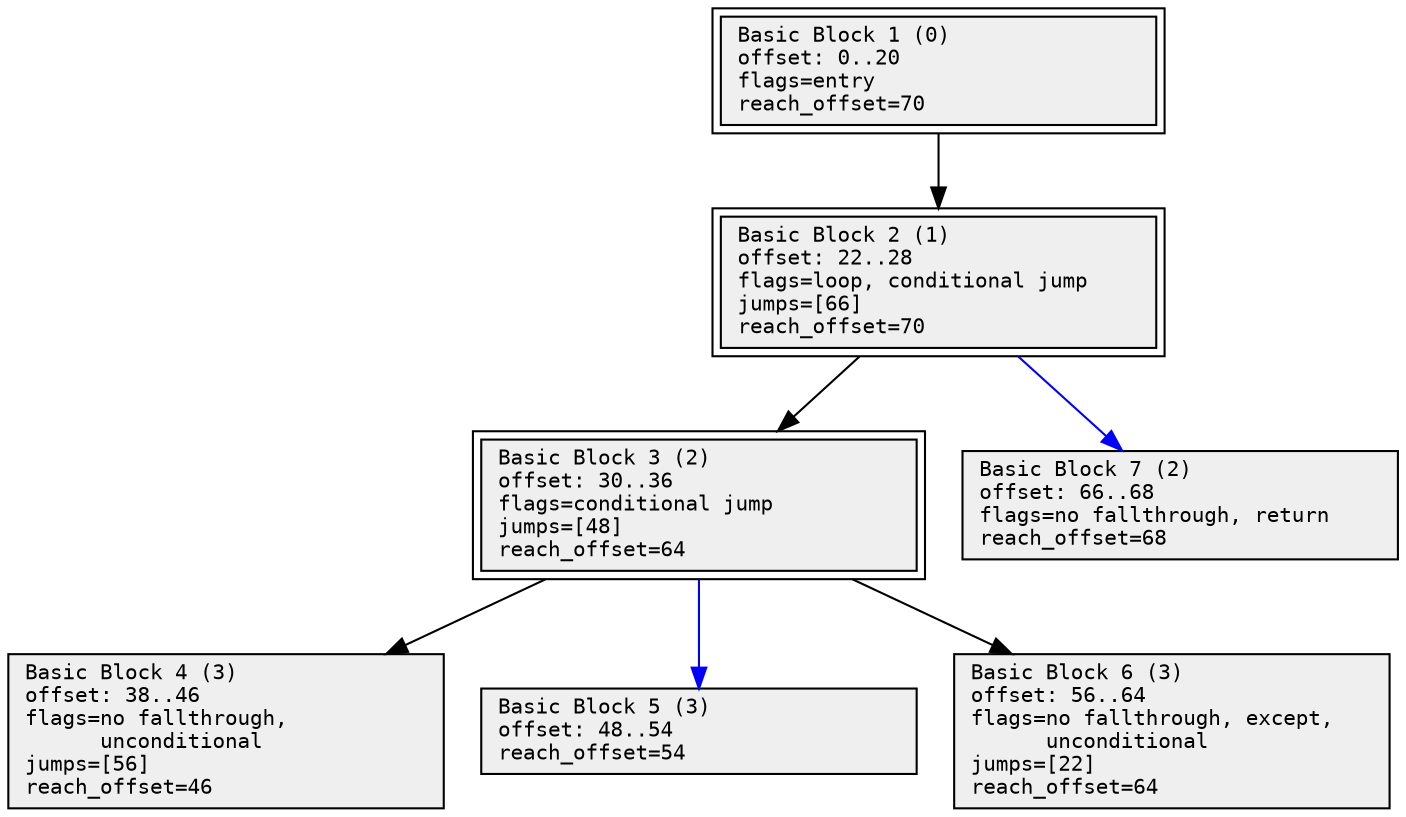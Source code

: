 digraph G {
  graph[fontsize=10 fontname="DejaVu Sans Mono"];

  mclimit=1.5;
  rankdir=TD; ordering=out;
  color="#efefef";

  node[shape=box style=filled fontsize=10 fontname="DejaVu Sans Mono"
       fillcolor="#efefef", width=2];
  edge[fontsize=10 fontname="Verdana"];

  # basic blocks:
  block_1 [shape = "box", peripheries=2][label="Basic Block 1 (0)\loffset: 0..20                   \lflags=entry                     \lreach_offset=70\l"];
  block_2 [shape = "box", peripheries=2][label="Basic Block 2 (1)\loffset: 22..28                  \lflags=loop, conditional jump    \ljumps=[66]\lreach_offset=70\l"];
  block_3 [shape = "box", peripheries=2][label="Basic Block 3 (2)\loffset: 30..36                  \lflags=conditional jump          \ljumps=[48]\lreach_offset=64\l"];
  block_4 [label="Basic Block 4 (3)\loffset: 38..46                  \lflags=no fallthrough,\l      unconditional\ljumps=[56]\lreach_offset=46\l"];
  block_5 [label="Basic Block 5 (3)\loffset: 48..54                  \lreach_offset=54\l"];
  block_6 [label="Basic Block 6 (3)\loffset: 56..64                  \lflags=no fallthrough, except,\l      unconditional\ljumps=[22]\lreach_offset=64\l"];
  block_7 [label="Basic Block 7 (2)\loffset: 66..68                  \lflags=no fallthrough, return    \lreach_offset=68\l"];

  # Edges should be ordered from innermost block edges to outmost.
  # If layout gives ugly edge crossing, change the order or the edges
  # and/or add port directions on nodes For example:
  #  block_1:sw -> block_4:nw or
  #  block_0 -> block_3:ne
  # See https://stackoverflow.com/questions/53468814/how-can-i-influence-graphviz-dot-to-prefer-which-edges-can-cross/53472852#53472852

  block_3 -> block_4 [weight=10];
  block_3 -> block_5 [weight=10][color="blue"];
  block_3 -> block_6 [weight=10];
  block_2 -> block_3 [weight=10];
  block_2 -> block_7 [weight=10][color="blue"];
  block_1 -> block_2 [weight=10];
}
